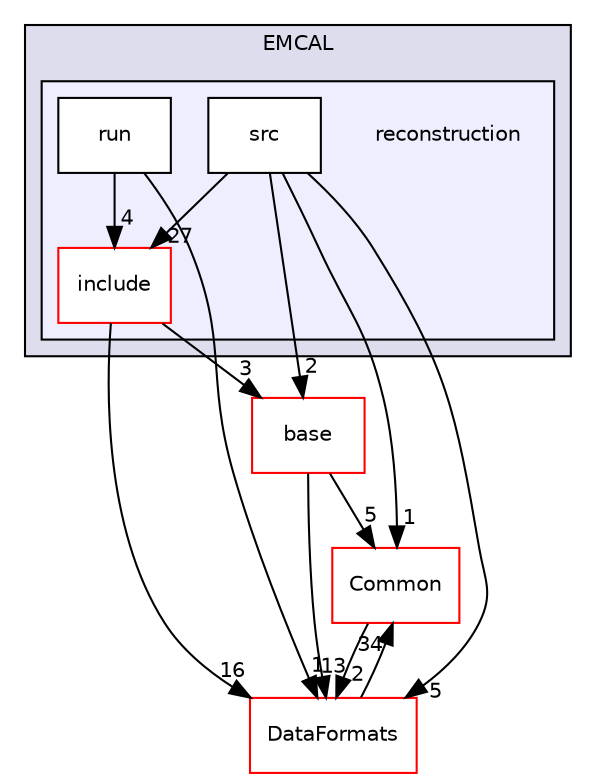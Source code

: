 digraph "/home/travis/build/AliceO2Group/AliceO2/Detectors/EMCAL/reconstruction" {
  bgcolor=transparent;
  compound=true
  node [ fontsize="10", fontname="Helvetica"];
  edge [ labelfontsize="10", labelfontname="Helvetica"];
  subgraph clusterdir_088378b58cb1ba39db48039cbd66d10f {
    graph [ bgcolor="#ddddee", pencolor="black", label="EMCAL" fontname="Helvetica", fontsize="10", URL="dir_088378b58cb1ba39db48039cbd66d10f.html"]
  subgraph clusterdir_43247e9473992ee8ffdfc874c5267163 {
    graph [ bgcolor="#eeeeff", pencolor="black", label="" URL="dir_43247e9473992ee8ffdfc874c5267163.html"];
    dir_43247e9473992ee8ffdfc874c5267163 [shape=plaintext label="reconstruction"];
    dir_14c8cfaaee0dfb1e837e70bcf15bda98 [shape=box label="include" color="red" fillcolor="white" style="filled" URL="dir_14c8cfaaee0dfb1e837e70bcf15bda98.html"];
    dir_648671bc339df01bd1b5df8a7c7828c9 [shape=box label="run" color="black" fillcolor="white" style="filled" URL="dir_648671bc339df01bd1b5df8a7c7828c9.html"];
    dir_a1c7f30d560eae5a68ecb45d9f95b0f7 [shape=box label="src" color="black" fillcolor="white" style="filled" URL="dir_a1c7f30d560eae5a68ecb45d9f95b0f7.html"];
  }
  }
  dir_4ab6b4cc6a7edbff49100e9123df213f [shape=box label="Common" color="red" URL="dir_4ab6b4cc6a7edbff49100e9123df213f.html"];
  dir_478733f24fb8878a4cdf7773310adedd [shape=box label="base" color="red" URL="dir_478733f24fb8878a4cdf7773310adedd.html"];
  dir_2171f7ec022c5423887b07c69b2f5b48 [shape=box label="DataFormats" color="red" URL="dir_2171f7ec022c5423887b07c69b2f5b48.html"];
  dir_4ab6b4cc6a7edbff49100e9123df213f->dir_2171f7ec022c5423887b07c69b2f5b48 [headlabel="2", labeldistance=1.5 headhref="dir_000027_000076.html"];
  dir_648671bc339df01bd1b5df8a7c7828c9->dir_14c8cfaaee0dfb1e837e70bcf15bda98 [headlabel="4", labeldistance=1.5 headhref="dir_000423_000243.html"];
  dir_648671bc339df01bd1b5df8a7c7828c9->dir_2171f7ec022c5423887b07c69b2f5b48 [headlabel="1", labeldistance=1.5 headhref="dir_000423_000076.html"];
  dir_14c8cfaaee0dfb1e837e70bcf15bda98->dir_478733f24fb8878a4cdf7773310adedd [headlabel="3", labeldistance=1.5 headhref="dir_000243_000200.html"];
  dir_14c8cfaaee0dfb1e837e70bcf15bda98->dir_2171f7ec022c5423887b07c69b2f5b48 [headlabel="16", labeldistance=1.5 headhref="dir_000243_000076.html"];
  dir_478733f24fb8878a4cdf7773310adedd->dir_4ab6b4cc6a7edbff49100e9123df213f [headlabel="5", labeldistance=1.5 headhref="dir_000200_000027.html"];
  dir_478733f24fb8878a4cdf7773310adedd->dir_2171f7ec022c5423887b07c69b2f5b48 [headlabel="13", labeldistance=1.5 headhref="dir_000200_000076.html"];
  dir_a1c7f30d560eae5a68ecb45d9f95b0f7->dir_4ab6b4cc6a7edbff49100e9123df213f [headlabel="1", labeldistance=1.5 headhref="dir_000424_000027.html"];
  dir_a1c7f30d560eae5a68ecb45d9f95b0f7->dir_14c8cfaaee0dfb1e837e70bcf15bda98 [headlabel="27", labeldistance=1.5 headhref="dir_000424_000243.html"];
  dir_a1c7f30d560eae5a68ecb45d9f95b0f7->dir_478733f24fb8878a4cdf7773310adedd [headlabel="2", labeldistance=1.5 headhref="dir_000424_000200.html"];
  dir_a1c7f30d560eae5a68ecb45d9f95b0f7->dir_2171f7ec022c5423887b07c69b2f5b48 [headlabel="5", labeldistance=1.5 headhref="dir_000424_000076.html"];
  dir_2171f7ec022c5423887b07c69b2f5b48->dir_4ab6b4cc6a7edbff49100e9123df213f [headlabel="34", labeldistance=1.5 headhref="dir_000076_000027.html"];
}
